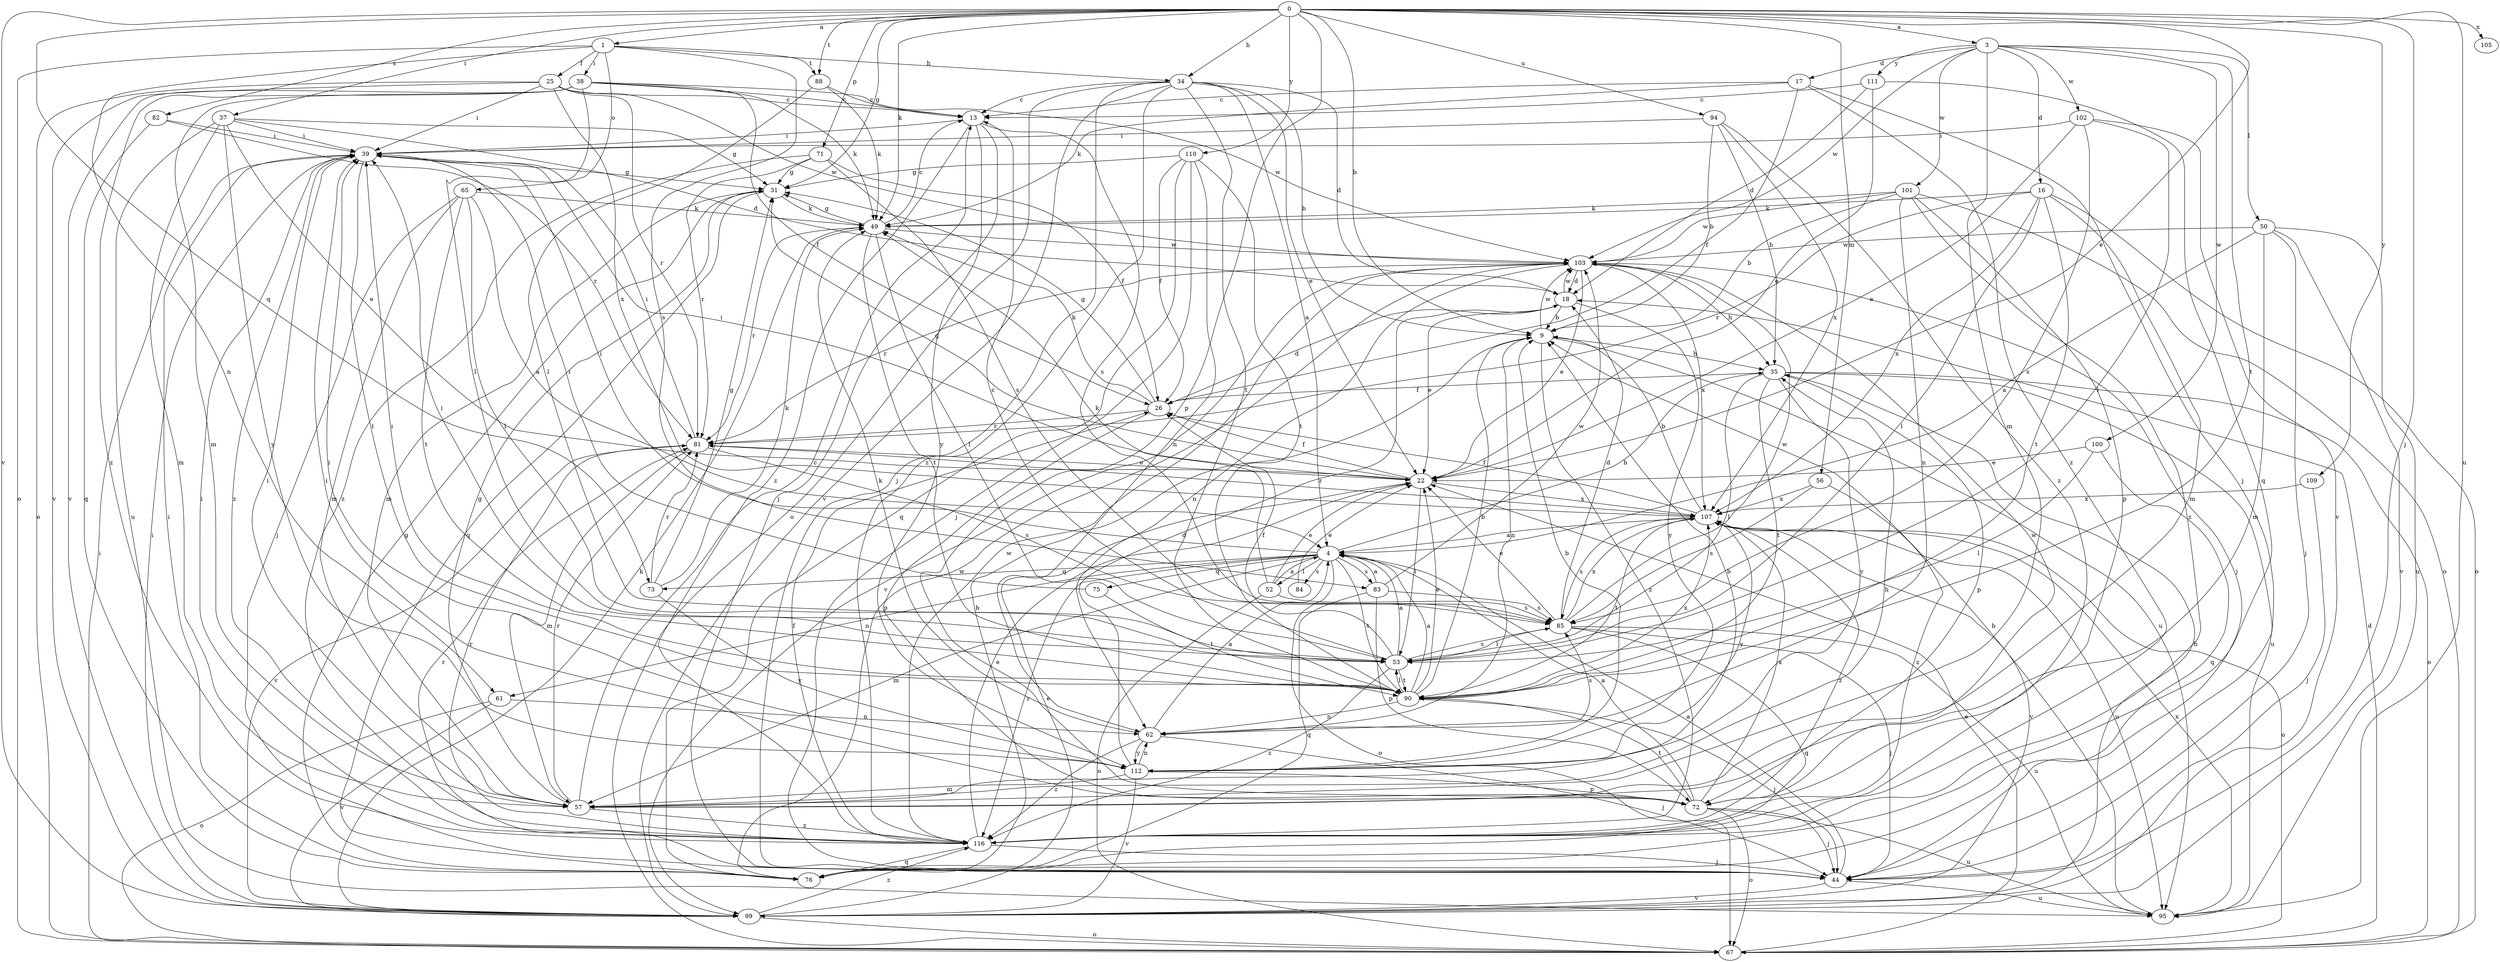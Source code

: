 strict digraph  {
0;
1;
3;
4;
9;
13;
16;
17;
18;
22;
25;
26;
31;
34;
35;
37;
38;
39;
44;
49;
50;
52;
53;
56;
57;
61;
62;
65;
67;
71;
72;
73;
75;
76;
81;
82;
83;
84;
85;
88;
90;
94;
95;
99;
100;
101;
102;
103;
105;
107;
109;
110;
111;
112;
116;
0 -> 1  [label=a];
0 -> 3  [label=a];
0 -> 9  [label=b];
0 -> 22  [label=e];
0 -> 31  [label=g];
0 -> 34  [label=h];
0 -> 37  [label=i];
0 -> 44  [label=j];
0 -> 49  [label=k];
0 -> 56  [label=m];
0 -> 71  [label=p];
0 -> 72  [label=p];
0 -> 73  [label=q];
0 -> 82  [label=s];
0 -> 88  [label=t];
0 -> 94  [label=u];
0 -> 95  [label=u];
0 -> 99  [label=v];
0 -> 105  [label=x];
0 -> 109  [label=y];
0 -> 110  [label=y];
1 -> 25  [label=f];
1 -> 34  [label=h];
1 -> 38  [label=i];
1 -> 61  [label=n];
1 -> 65  [label=o];
1 -> 67  [label=o];
1 -> 83  [label=s];
1 -> 88  [label=t];
3 -> 16  [label=d];
3 -> 17  [label=d];
3 -> 50  [label=l];
3 -> 57  [label=m];
3 -> 90  [label=t];
3 -> 100  [label=w];
3 -> 101  [label=w];
3 -> 102  [label=w];
3 -> 103  [label=w];
3 -> 111  [label=y];
4 -> 35  [label=h];
4 -> 39  [label=i];
4 -> 52  [label=l];
4 -> 57  [label=m];
4 -> 61  [label=n];
4 -> 67  [label=o];
4 -> 73  [label=q];
4 -> 75  [label=q];
4 -> 83  [label=s];
4 -> 84  [label=s];
4 -> 90  [label=t];
4 -> 116  [label=z];
9 -> 35  [label=h];
9 -> 62  [label=n];
9 -> 95  [label=u];
9 -> 103  [label=w];
9 -> 116  [label=z];
13 -> 39  [label=i];
13 -> 44  [label=j];
13 -> 85  [label=s];
13 -> 112  [label=y];
13 -> 116  [label=z];
16 -> 49  [label=k];
16 -> 53  [label=l];
16 -> 57  [label=m];
16 -> 67  [label=o];
16 -> 81  [label=r];
16 -> 90  [label=t];
16 -> 107  [label=x];
17 -> 13  [label=c];
17 -> 26  [label=f];
17 -> 44  [label=j];
17 -> 49  [label=k];
17 -> 116  [label=z];
18 -> 9  [label=b];
18 -> 22  [label=e];
18 -> 103  [label=w];
18 -> 112  [label=y];
22 -> 26  [label=f];
22 -> 31  [label=g];
22 -> 39  [label=i];
22 -> 53  [label=l];
22 -> 107  [label=x];
25 -> 13  [label=c];
25 -> 39  [label=i];
25 -> 67  [label=o];
25 -> 81  [label=r];
25 -> 99  [label=v];
25 -> 103  [label=w];
25 -> 107  [label=x];
26 -> 18  [label=d];
26 -> 31  [label=g];
26 -> 49  [label=k];
26 -> 72  [label=p];
26 -> 81  [label=r];
31 -> 49  [label=k];
31 -> 57  [label=m];
31 -> 76  [label=q];
34 -> 4  [label=a];
34 -> 9  [label=b];
34 -> 13  [label=c];
34 -> 18  [label=d];
34 -> 22  [label=e];
34 -> 44  [label=j];
34 -> 67  [label=o];
34 -> 90  [label=t];
34 -> 99  [label=v];
34 -> 116  [label=z];
35 -> 26  [label=f];
35 -> 53  [label=l];
35 -> 67  [label=o];
35 -> 72  [label=p];
35 -> 90  [label=t];
35 -> 95  [label=u];
35 -> 112  [label=y];
37 -> 18  [label=d];
37 -> 22  [label=e];
37 -> 31  [label=g];
37 -> 39  [label=i];
37 -> 57  [label=m];
37 -> 95  [label=u];
37 -> 112  [label=y];
38 -> 13  [label=c];
38 -> 26  [label=f];
38 -> 49  [label=k];
38 -> 53  [label=l];
38 -> 57  [label=m];
38 -> 99  [label=v];
38 -> 103  [label=w];
38 -> 116  [label=z];
39 -> 31  [label=g];
39 -> 90  [label=t];
39 -> 116  [label=z];
44 -> 4  [label=a];
44 -> 81  [label=r];
44 -> 95  [label=u];
44 -> 99  [label=v];
49 -> 13  [label=c];
49 -> 31  [label=g];
49 -> 53  [label=l];
49 -> 81  [label=r];
49 -> 90  [label=t];
49 -> 103  [label=w];
50 -> 4  [label=a];
50 -> 44  [label=j];
50 -> 57  [label=m];
50 -> 95  [label=u];
50 -> 99  [label=v];
50 -> 103  [label=w];
52 -> 4  [label=a];
52 -> 22  [label=e];
52 -> 49  [label=k];
52 -> 67  [label=o];
52 -> 85  [label=s];
53 -> 4  [label=a];
53 -> 13  [label=c];
53 -> 26  [label=f];
53 -> 39  [label=i];
53 -> 85  [label=s];
53 -> 90  [label=t];
53 -> 116  [label=z];
56 -> 85  [label=s];
56 -> 107  [label=x];
56 -> 116  [label=z];
57 -> 9  [label=b];
57 -> 13  [label=c];
57 -> 31  [label=g];
57 -> 35  [label=h];
57 -> 39  [label=i];
57 -> 81  [label=r];
57 -> 116  [label=z];
61 -> 62  [label=n];
61 -> 67  [label=o];
61 -> 99  [label=v];
62 -> 4  [label=a];
62 -> 44  [label=j];
62 -> 49  [label=k];
62 -> 85  [label=s];
62 -> 112  [label=y];
62 -> 116  [label=z];
65 -> 4  [label=a];
65 -> 44  [label=j];
65 -> 49  [label=k];
65 -> 53  [label=l];
65 -> 57  [label=m];
65 -> 90  [label=t];
67 -> 18  [label=d];
67 -> 22  [label=e];
67 -> 39  [label=i];
71 -> 26  [label=f];
71 -> 31  [label=g];
71 -> 81  [label=r];
71 -> 85  [label=s];
71 -> 116  [label=z];
72 -> 4  [label=a];
72 -> 39  [label=i];
72 -> 44  [label=j];
72 -> 67  [label=o];
72 -> 90  [label=t];
72 -> 95  [label=u];
72 -> 103  [label=w];
72 -> 107  [label=x];
73 -> 31  [label=g];
73 -> 49  [label=k];
73 -> 81  [label=r];
73 -> 112  [label=y];
75 -> 39  [label=i];
75 -> 90  [label=t];
76 -> 9  [label=b];
76 -> 31  [label=g];
76 -> 39  [label=i];
76 -> 103  [label=w];
81 -> 22  [label=e];
81 -> 39  [label=i];
81 -> 57  [label=m];
81 -> 85  [label=s];
81 -> 99  [label=v];
82 -> 39  [label=i];
82 -> 76  [label=q];
82 -> 81  [label=r];
83 -> 4  [label=a];
83 -> 72  [label=p];
83 -> 76  [label=q];
83 -> 85  [label=s];
83 -> 103  [label=w];
84 -> 22  [label=e];
85 -> 18  [label=d];
85 -> 22  [label=e];
85 -> 44  [label=j];
85 -> 53  [label=l];
85 -> 76  [label=q];
85 -> 95  [label=u];
85 -> 103  [label=w];
85 -> 107  [label=x];
88 -> 13  [label=c];
88 -> 49  [label=k];
88 -> 53  [label=l];
90 -> 4  [label=a];
90 -> 9  [label=b];
90 -> 22  [label=e];
90 -> 39  [label=i];
90 -> 44  [label=j];
90 -> 53  [label=l];
90 -> 62  [label=n];
90 -> 107  [label=x];
94 -> 9  [label=b];
94 -> 35  [label=h];
94 -> 39  [label=i];
94 -> 107  [label=x];
94 -> 116  [label=z];
95 -> 9  [label=b];
95 -> 107  [label=x];
99 -> 22  [label=e];
99 -> 35  [label=h];
99 -> 39  [label=i];
99 -> 49  [label=k];
99 -> 67  [label=o];
99 -> 116  [label=z];
100 -> 22  [label=e];
100 -> 53  [label=l];
100 -> 76  [label=q];
101 -> 9  [label=b];
101 -> 49  [label=k];
101 -> 62  [label=n];
101 -> 67  [label=o];
101 -> 72  [label=p];
101 -> 103  [label=w];
101 -> 116  [label=z];
102 -> 22  [label=e];
102 -> 39  [label=i];
102 -> 53  [label=l];
102 -> 85  [label=s];
102 -> 99  [label=v];
103 -> 18  [label=d];
103 -> 22  [label=e];
103 -> 35  [label=h];
103 -> 44  [label=j];
103 -> 62  [label=n];
103 -> 81  [label=r];
103 -> 99  [label=v];
103 -> 107  [label=x];
107 -> 4  [label=a];
107 -> 9  [label=b];
107 -> 26  [label=f];
107 -> 67  [label=o];
107 -> 81  [label=r];
107 -> 85  [label=s];
107 -> 90  [label=t];
107 -> 95  [label=u];
107 -> 99  [label=v];
107 -> 112  [label=y];
107 -> 116  [label=z];
109 -> 44  [label=j];
109 -> 107  [label=x];
110 -> 26  [label=f];
110 -> 31  [label=g];
110 -> 44  [label=j];
110 -> 62  [label=n];
110 -> 76  [label=q];
110 -> 90  [label=t];
111 -> 13  [label=c];
111 -> 18  [label=d];
111 -> 22  [label=e];
111 -> 76  [label=q];
112 -> 9  [label=b];
112 -> 18  [label=d];
112 -> 39  [label=i];
112 -> 57  [label=m];
112 -> 62  [label=n];
112 -> 72  [label=p];
112 -> 99  [label=v];
116 -> 22  [label=e];
116 -> 26  [label=f];
116 -> 39  [label=i];
116 -> 44  [label=j];
116 -> 76  [label=q];
116 -> 81  [label=r];
116 -> 103  [label=w];
}
